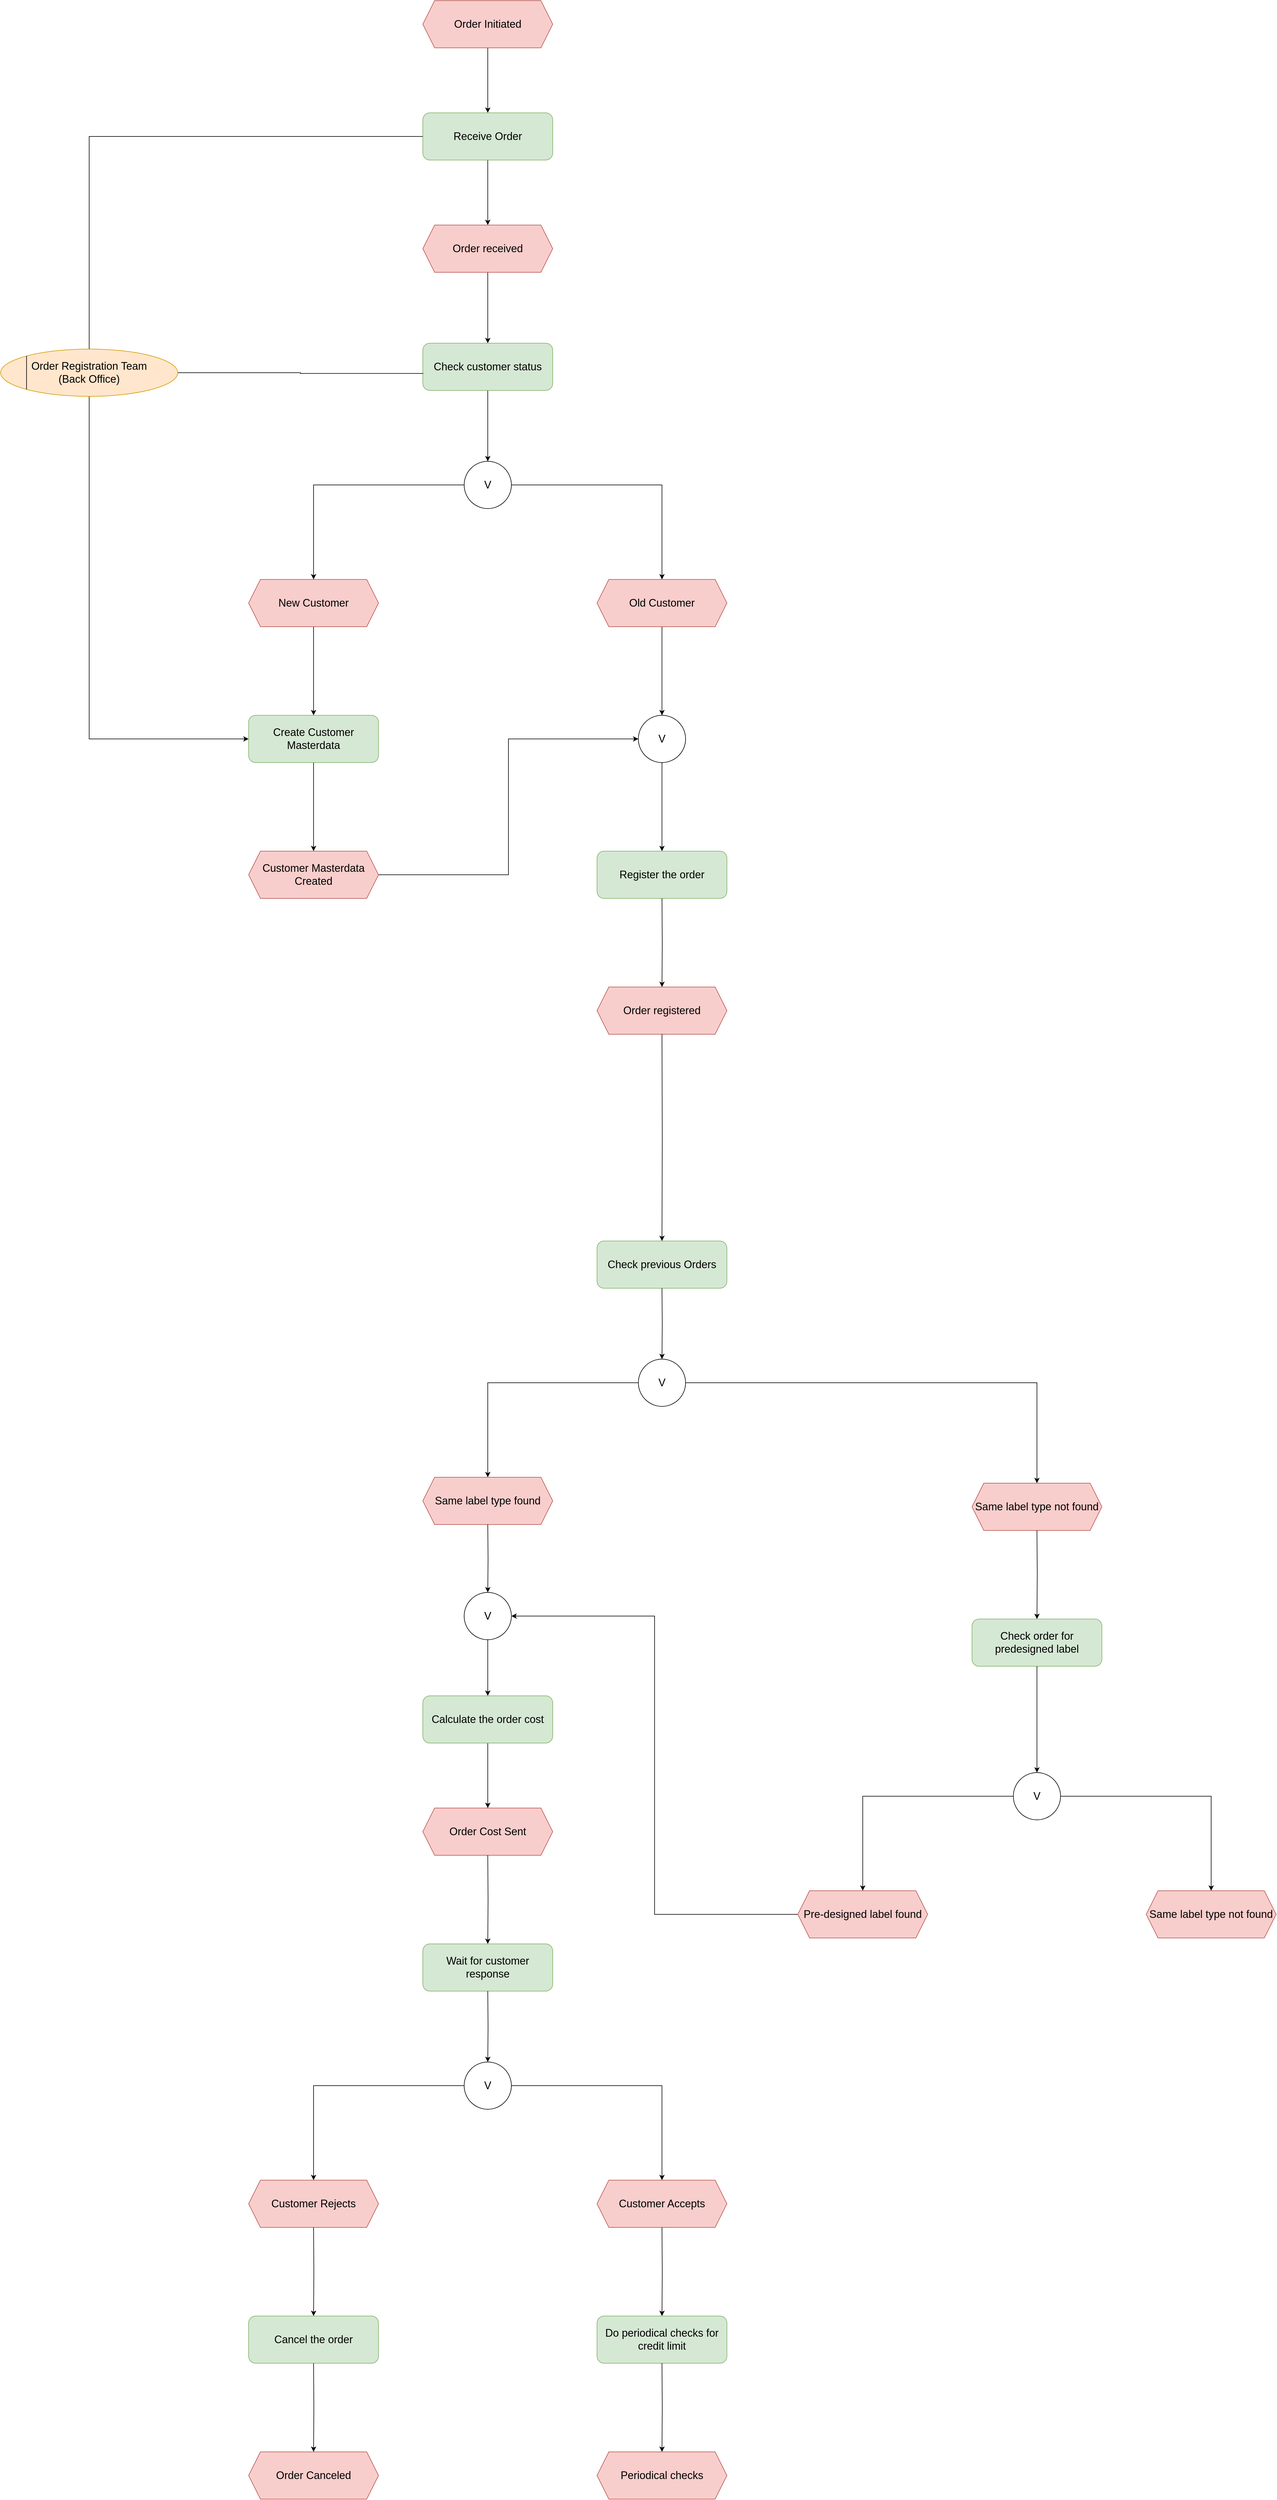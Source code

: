 <mxfile version="18.1.1" type="github"><diagram id="5tME_Iv4Cdq2cvn0iNmD" name="Page-1"><mxGraphModel dx="3546" dy="1375" grid="1" gridSize="10" guides="1" tooltips="1" connect="1" arrows="1" fold="1" page="1" pageScale="1" pageWidth="1169" pageHeight="827" math="0" shadow="0"><root><mxCell id="0"/><mxCell id="1" parent="0"/><mxCell id="wDwf3MUstX6Mv23Rje8A-1" style="edgeStyle=orthogonalEdgeStyle;rounded=0;orthogonalLoop=1;jettySize=auto;html=1;exitX=0.5;exitY=1;exitDx=0;exitDy=0;entryX=0.5;entryY=0;entryDx=0;entryDy=0;" parent="1" source="wDwf3MUstX6Mv23Rje8A-2" target="wDwf3MUstX6Mv23Rje8A-4" edge="1"><mxGeometry relative="1" as="geometry"/></mxCell><mxCell id="wDwf3MUstX6Mv23Rje8A-2" value="&lt;font style=&quot;font-size: 18px&quot;&gt;Order Initiated&lt;/font&gt;" style="shape=hexagon;perimeter=hexagonPerimeter2;whiteSpace=wrap;html=1;fixedSize=1;fillColor=#f8cecc;strokeColor=#b85450;" parent="1" vertex="1"><mxGeometry x="475" y="200" width="220" height="80" as="geometry"/></mxCell><mxCell id="wDwf3MUstX6Mv23Rje8A-3" style="edgeStyle=orthogonalEdgeStyle;rounded=0;orthogonalLoop=1;jettySize=auto;html=1;exitX=0.5;exitY=1;exitDx=0;exitDy=0;entryX=0.5;entryY=0;entryDx=0;entryDy=0;" parent="1" source="wDwf3MUstX6Mv23Rje8A-4" target="wDwf3MUstX6Mv23Rje8A-6" edge="1"><mxGeometry relative="1" as="geometry"/></mxCell><mxCell id="wDwf3MUstX6Mv23Rje8A-4" value="&lt;font style=&quot;font-size: 18px&quot;&gt;Receive Order&lt;/font&gt;" style="rounded=1;whiteSpace=wrap;html=1;fillColor=#d5e8d4;strokeColor=#82b366;" parent="1" vertex="1"><mxGeometry x="475" y="390" width="220" height="80" as="geometry"/></mxCell><mxCell id="wDwf3MUstX6Mv23Rje8A-11" style="edgeStyle=orthogonalEdgeStyle;rounded=0;orthogonalLoop=1;jettySize=auto;html=1;exitX=0.5;exitY=1;exitDx=0;exitDy=0;entryX=0.5;entryY=0;entryDx=0;entryDy=0;" parent="1" source="wDwf3MUstX6Mv23Rje8A-6" target="wDwf3MUstX6Mv23Rje8A-8" edge="1"><mxGeometry relative="1" as="geometry"/></mxCell><mxCell id="wDwf3MUstX6Mv23Rje8A-6" value="&lt;font style=&quot;font-size: 18px&quot;&gt;Order received&lt;/font&gt;" style="shape=hexagon;perimeter=hexagonPerimeter2;whiteSpace=wrap;html=1;fixedSize=1;fillColor=#f8cecc;strokeColor=#b85450;" parent="1" vertex="1"><mxGeometry x="475" y="580" width="220" height="80" as="geometry"/></mxCell><mxCell id="wDwf3MUstX6Mv23Rje8A-13" style="edgeStyle=orthogonalEdgeStyle;rounded=0;orthogonalLoop=1;jettySize=auto;html=1;exitX=0.5;exitY=1;exitDx=0;exitDy=0;entryX=0.5;entryY=0;entryDx=0;entryDy=0;fontSize=18;" parent="1" source="wDwf3MUstX6Mv23Rje8A-8" target="wDwf3MUstX6Mv23Rje8A-12" edge="1"><mxGeometry relative="1" as="geometry"/></mxCell><mxCell id="wDwf3MUstX6Mv23Rje8A-8" value="&lt;font style=&quot;font-size: 18px&quot;&gt;Check customer status&lt;/font&gt;" style="rounded=1;whiteSpace=wrap;html=1;fillColor=#d5e8d4;strokeColor=#82b366;" parent="1" vertex="1"><mxGeometry x="475" y="780" width="220" height="80" as="geometry"/></mxCell><mxCell id="wDwf3MUstX6Mv23Rje8A-16" style="edgeStyle=orthogonalEdgeStyle;rounded=0;orthogonalLoop=1;jettySize=auto;html=1;exitX=0;exitY=0.5;exitDx=0;exitDy=0;entryX=0.5;entryY=0;entryDx=0;entryDy=0;fontSize=18;" parent="1" source="wDwf3MUstX6Mv23Rje8A-12" target="wDwf3MUstX6Mv23Rje8A-14" edge="1"><mxGeometry relative="1" as="geometry"/></mxCell><mxCell id="wDwf3MUstX6Mv23Rje8A-17" style="edgeStyle=orthogonalEdgeStyle;rounded=0;orthogonalLoop=1;jettySize=auto;html=1;exitX=1;exitY=0.5;exitDx=0;exitDy=0;entryX=0.5;entryY=0;entryDx=0;entryDy=0;fontSize=18;" parent="1" source="wDwf3MUstX6Mv23Rje8A-12" target="wDwf3MUstX6Mv23Rje8A-15" edge="1"><mxGeometry relative="1" as="geometry"/></mxCell><mxCell id="wDwf3MUstX6Mv23Rje8A-12" value="&lt;font style=&quot;font-size: 18px&quot;&gt;V&lt;/font&gt;" style="ellipse;whiteSpace=wrap;html=1;aspect=fixed;" parent="1" vertex="1"><mxGeometry x="545" y="980" width="80" height="80" as="geometry"/></mxCell><mxCell id="wDwf3MUstX6Mv23Rje8A-19" style="edgeStyle=orthogonalEdgeStyle;rounded=0;orthogonalLoop=1;jettySize=auto;html=1;exitX=0.5;exitY=1;exitDx=0;exitDy=0;entryX=0.5;entryY=0;entryDx=0;entryDy=0;fontSize=18;" parent="1" source="wDwf3MUstX6Mv23Rje8A-14" target="wDwf3MUstX6Mv23Rje8A-18" edge="1"><mxGeometry relative="1" as="geometry"/></mxCell><mxCell id="wDwf3MUstX6Mv23Rje8A-14" value="&lt;font style=&quot;font-size: 18px&quot;&gt;New Customer&lt;/font&gt;" style="shape=hexagon;perimeter=hexagonPerimeter2;whiteSpace=wrap;html=1;fixedSize=1;fillColor=#f8cecc;strokeColor=#b85450;" parent="1" vertex="1"><mxGeometry x="180" y="1180" width="220" height="80" as="geometry"/></mxCell><mxCell id="wDwf3MUstX6Mv23Rje8A-23" style="edgeStyle=orthogonalEdgeStyle;rounded=0;orthogonalLoop=1;jettySize=auto;html=1;exitX=0.5;exitY=1;exitDx=0;exitDy=0;entryX=0.5;entryY=0;entryDx=0;entryDy=0;fontSize=18;" parent="1" source="wDwf3MUstX6Mv23Rje8A-15" target="wDwf3MUstX6Mv23Rje8A-22" edge="1"><mxGeometry relative="1" as="geometry"/></mxCell><mxCell id="wDwf3MUstX6Mv23Rje8A-15" value="&lt;font style=&quot;font-size: 18px&quot;&gt;Old Customer&lt;/font&gt;" style="shape=hexagon;perimeter=hexagonPerimeter2;whiteSpace=wrap;html=1;fixedSize=1;fillColor=#f8cecc;strokeColor=#b85450;" parent="1" vertex="1"><mxGeometry x="770" y="1180" width="220" height="80" as="geometry"/></mxCell><mxCell id="wDwf3MUstX6Mv23Rje8A-21" style="edgeStyle=orthogonalEdgeStyle;rounded=0;orthogonalLoop=1;jettySize=auto;html=1;exitX=0.5;exitY=1;exitDx=0;exitDy=0;entryX=0.5;entryY=0;entryDx=0;entryDy=0;fontSize=18;" parent="1" source="wDwf3MUstX6Mv23Rje8A-18" target="wDwf3MUstX6Mv23Rje8A-20" edge="1"><mxGeometry relative="1" as="geometry"/></mxCell><mxCell id="wDwf3MUstX6Mv23Rje8A-18" value="&lt;font style=&quot;font-size: 18px&quot;&gt;Create Customer Masterdata&lt;/font&gt;" style="rounded=1;whiteSpace=wrap;html=1;fillColor=#d5e8d4;strokeColor=#82b366;" parent="1" vertex="1"><mxGeometry x="180" y="1410" width="220" height="80" as="geometry"/></mxCell><mxCell id="wDwf3MUstX6Mv23Rje8A-26" style="edgeStyle=orthogonalEdgeStyle;rounded=0;orthogonalLoop=1;jettySize=auto;html=1;exitX=1;exitY=0.5;exitDx=0;exitDy=0;entryX=0;entryY=0.5;entryDx=0;entryDy=0;fontSize=18;" parent="1" source="wDwf3MUstX6Mv23Rje8A-20" target="wDwf3MUstX6Mv23Rje8A-22" edge="1"><mxGeometry relative="1" as="geometry"/></mxCell><mxCell id="wDwf3MUstX6Mv23Rje8A-20" value="&lt;font style=&quot;font-size: 18px&quot;&gt;Customer Masterdata Created&lt;/font&gt;" style="shape=hexagon;perimeter=hexagonPerimeter2;whiteSpace=wrap;html=1;fixedSize=1;fillColor=#f8cecc;strokeColor=#b85450;" parent="1" vertex="1"><mxGeometry x="180" y="1640" width="220" height="80" as="geometry"/></mxCell><mxCell id="wDwf3MUstX6Mv23Rje8A-28" style="edgeStyle=orthogonalEdgeStyle;rounded=0;orthogonalLoop=1;jettySize=auto;html=1;exitX=0.5;exitY=1;exitDx=0;exitDy=0;entryX=0.5;entryY=0;entryDx=0;entryDy=0;fontSize=18;" parent="1" source="wDwf3MUstX6Mv23Rje8A-22" target="wDwf3MUstX6Mv23Rje8A-27" edge="1"><mxGeometry relative="1" as="geometry"/></mxCell><mxCell id="wDwf3MUstX6Mv23Rje8A-22" value="&lt;font style=&quot;font-size: 18px&quot;&gt;V&lt;/font&gt;" style="ellipse;whiteSpace=wrap;html=1;aspect=fixed;" parent="1" vertex="1"><mxGeometry x="840" y="1410" width="80" height="80" as="geometry"/></mxCell><mxCell id="wDwf3MUstX6Mv23Rje8A-27" value="&lt;font style=&quot;font-size: 18px&quot;&gt;Register the order&lt;/font&gt;" style="rounded=1;whiteSpace=wrap;html=1;fillColor=#d5e8d4;strokeColor=#82b366;" parent="1" vertex="1"><mxGeometry x="770" y="1640" width="220" height="80" as="geometry"/></mxCell><mxCell id="wDwf3MUstX6Mv23Rje8A-30" style="edgeStyle=orthogonalEdgeStyle;rounded=0;orthogonalLoop=1;jettySize=auto;html=1;exitX=0.5;exitY=1;exitDx=0;exitDy=0;entryX=0.5;entryY=0;entryDx=0;entryDy=0;fontSize=18;" parent="1" target="wDwf3MUstX6Mv23Rje8A-31" edge="1"><mxGeometry relative="1" as="geometry"><mxPoint x="880" y="1720" as="sourcePoint"/></mxGeometry></mxCell><mxCell id="wDwf3MUstX6Mv23Rje8A-31" value="&lt;font style=&quot;font-size: 18px&quot;&gt;Order registered&lt;/font&gt;" style="shape=hexagon;perimeter=hexagonPerimeter2;whiteSpace=wrap;html=1;fixedSize=1;fillColor=#f8cecc;strokeColor=#b85450;" parent="1" vertex="1"><mxGeometry x="770" y="1870" width="220" height="80" as="geometry"/></mxCell><mxCell id="wDwf3MUstX6Mv23Rje8A-33" value="&lt;span style=&quot;font-size: 18px&quot;&gt;Check previous Orders&lt;/span&gt;" style="rounded=1;whiteSpace=wrap;html=1;fillColor=#d5e8d4;strokeColor=#82b366;" parent="1" vertex="1"><mxGeometry x="770" y="2300" width="220" height="80" as="geometry"/></mxCell><mxCell id="wDwf3MUstX6Mv23Rje8A-37" style="edgeStyle=orthogonalEdgeStyle;rounded=0;orthogonalLoop=1;jettySize=auto;html=1;exitX=0.5;exitY=1;exitDx=0;exitDy=0;entryX=0.5;entryY=0;entryDx=0;entryDy=0;fontSize=18;" parent="1" target="wDwf3MUstX6Mv23Rje8A-40" edge="1"><mxGeometry relative="1" as="geometry"><mxPoint x="880.0" y="2380" as="sourcePoint"/></mxGeometry></mxCell><mxCell id="wDwf3MUstX6Mv23Rje8A-38" style="edgeStyle=orthogonalEdgeStyle;rounded=0;orthogonalLoop=1;jettySize=auto;html=1;exitX=0;exitY=0.5;exitDx=0;exitDy=0;entryX=0.5;entryY=0;entryDx=0;entryDy=0;fontSize=18;" parent="1" source="wDwf3MUstX6Mv23Rje8A-40" target="wDwf3MUstX6Mv23Rje8A-41" edge="1"><mxGeometry relative="1" as="geometry"/></mxCell><mxCell id="wDwf3MUstX6Mv23Rje8A-39" style="edgeStyle=orthogonalEdgeStyle;rounded=0;orthogonalLoop=1;jettySize=auto;html=1;exitX=1;exitY=0.5;exitDx=0;exitDy=0;entryX=0.5;entryY=0;entryDx=0;entryDy=0;fontSize=18;" parent="1" source="wDwf3MUstX6Mv23Rje8A-40" target="wDwf3MUstX6Mv23Rje8A-42" edge="1"><mxGeometry relative="1" as="geometry"><mxPoint x="1260.0" y="2550" as="sourcePoint"/></mxGeometry></mxCell><mxCell id="wDwf3MUstX6Mv23Rje8A-40" value="&lt;font style=&quot;font-size: 18px&quot;&gt;V&lt;/font&gt;" style="ellipse;whiteSpace=wrap;html=1;aspect=fixed;" parent="1" vertex="1"><mxGeometry x="840" y="2500" width="80" height="80" as="geometry"/></mxCell><mxCell id="wDwf3MUstX6Mv23Rje8A-41" value="&lt;font size=&quot;4&quot;&gt;Same label type found&lt;/font&gt;" style="shape=hexagon;perimeter=hexagonPerimeter2;whiteSpace=wrap;html=1;fixedSize=1;fillColor=#f8cecc;strokeColor=#b85450;" parent="1" vertex="1"><mxGeometry x="475" y="2700" width="220" height="80" as="geometry"/></mxCell><mxCell id="wDwf3MUstX6Mv23Rje8A-42" value="&lt;font style=&quot;font-size: 18px&quot;&gt;Same label type not found&lt;/font&gt;" style="shape=hexagon;perimeter=hexagonPerimeter2;whiteSpace=wrap;html=1;fixedSize=1;fillColor=#f8cecc;strokeColor=#b85450;" parent="1" vertex="1"><mxGeometry x="1405" y="2710" width="220" height="80" as="geometry"/></mxCell><mxCell id="wDwf3MUstX6Mv23Rje8A-43" style="edgeStyle=orthogonalEdgeStyle;rounded=0;orthogonalLoop=1;jettySize=auto;html=1;exitX=0.5;exitY=1;exitDx=0;exitDy=0;entryX=0.5;entryY=0;entryDx=0;entryDy=0;fontSize=18;" parent="1" target="wDwf3MUstX6Mv23Rje8A-44" edge="1"><mxGeometry relative="1" as="geometry"><mxPoint x="1515.0" y="2790" as="sourcePoint"/></mxGeometry></mxCell><mxCell id="wDwf3MUstX6Mv23Rje8A-44" value="&lt;font style=&quot;font-size: 18px&quot;&gt;Check order for predesigned label&lt;/font&gt;" style="rounded=1;whiteSpace=wrap;html=1;fillColor=#d5e8d4;strokeColor=#82b366;" parent="1" vertex="1"><mxGeometry x="1405" y="2940" width="220" height="80" as="geometry"/></mxCell><mxCell id="wDwf3MUstX6Mv23Rje8A-47" style="edgeStyle=orthogonalEdgeStyle;rounded=0;orthogonalLoop=1;jettySize=auto;html=1;exitX=0.5;exitY=1;exitDx=0;exitDy=0;entryX=0.5;entryY=0;entryDx=0;entryDy=0;fontSize=18;" parent="1" target="3kbX1bf6PnozNMtrNUod-8" edge="1"><mxGeometry relative="1" as="geometry"><mxPoint x="585" y="2780" as="sourcePoint"/></mxGeometry></mxCell><mxCell id="3kbX1bf6PnozNMtrNUod-11" style="edgeStyle=orthogonalEdgeStyle;rounded=0;orthogonalLoop=1;jettySize=auto;html=1;exitX=0.5;exitY=1;exitDx=0;exitDy=0;entryX=0.5;entryY=0;entryDx=0;entryDy=0;" edge="1" parent="1" source="wDwf3MUstX6Mv23Rje8A-48" target="wDwf3MUstX6Mv23Rje8A-50"><mxGeometry relative="1" as="geometry"/></mxCell><mxCell id="wDwf3MUstX6Mv23Rje8A-48" value="&lt;font style=&quot;font-size: 18px&quot;&gt;Calculate the order cost&lt;/font&gt;" style="rounded=1;whiteSpace=wrap;html=1;fillColor=#d5e8d4;strokeColor=#82b366;" parent="1" vertex="1"><mxGeometry x="475" y="3070" width="220" height="80" as="geometry"/></mxCell><mxCell id="wDwf3MUstX6Mv23Rje8A-50" value="&lt;font style=&quot;font-size: 18px&quot;&gt;Order Cost Sent&lt;/font&gt;" style="shape=hexagon;perimeter=hexagonPerimeter2;whiteSpace=wrap;html=1;fixedSize=1;fillColor=#f8cecc;strokeColor=#b85450;" parent="1" vertex="1"><mxGeometry x="475" y="3260" width="220" height="80" as="geometry"/></mxCell><mxCell id="wDwf3MUstX6Mv23Rje8A-51" style="edgeStyle=orthogonalEdgeStyle;rounded=0;orthogonalLoop=1;jettySize=auto;html=1;exitX=0.5;exitY=1;exitDx=0;exitDy=0;entryX=0.5;entryY=0;entryDx=0;entryDy=0;fontSize=18;" parent="1" target="wDwf3MUstX6Mv23Rje8A-52" edge="1"><mxGeometry relative="1" as="geometry"><mxPoint x="585.0" y="3340" as="sourcePoint"/></mxGeometry></mxCell><mxCell id="wDwf3MUstX6Mv23Rje8A-52" value="&lt;font style=&quot;font-size: 18px;&quot;&gt;Wait for customer response&lt;/font&gt;" style="rounded=1;whiteSpace=wrap;html=1;fillColor=#d5e8d4;strokeColor=#82b366;" parent="1" vertex="1"><mxGeometry x="475" y="3490" width="220" height="80" as="geometry"/></mxCell><mxCell id="wDwf3MUstX6Mv23Rje8A-53" style="edgeStyle=orthogonalEdgeStyle;rounded=0;orthogonalLoop=1;jettySize=auto;html=1;exitX=0.5;exitY=1;exitDx=0;exitDy=0;entryX=0.5;entryY=0;entryDx=0;entryDy=0;fontSize=18;" parent="1" target="wDwf3MUstX6Mv23Rje8A-56" edge="1"><mxGeometry relative="1" as="geometry"><mxPoint x="585.0" y="3570" as="sourcePoint"/></mxGeometry></mxCell><mxCell id="wDwf3MUstX6Mv23Rje8A-54" style="edgeStyle=orthogonalEdgeStyle;rounded=0;orthogonalLoop=1;jettySize=auto;html=1;exitX=0;exitY=0.5;exitDx=0;exitDy=0;entryX=0.5;entryY=0;entryDx=0;entryDy=0;fontSize=18;" parent="1" source="wDwf3MUstX6Mv23Rje8A-56" target="wDwf3MUstX6Mv23Rje8A-57" edge="1"><mxGeometry relative="1" as="geometry"/></mxCell><mxCell id="wDwf3MUstX6Mv23Rje8A-55" style="edgeStyle=orthogonalEdgeStyle;rounded=0;orthogonalLoop=1;jettySize=auto;html=1;exitX=1;exitY=0.5;exitDx=0;exitDy=0;entryX=0.5;entryY=0;entryDx=0;entryDy=0;fontSize=18;" parent="1" source="wDwf3MUstX6Mv23Rje8A-56" target="wDwf3MUstX6Mv23Rje8A-58" edge="1"><mxGeometry relative="1" as="geometry"/></mxCell><mxCell id="wDwf3MUstX6Mv23Rje8A-56" value="&lt;font style=&quot;font-size: 18px&quot;&gt;V&lt;/font&gt;" style="ellipse;whiteSpace=wrap;html=1;aspect=fixed;" parent="1" vertex="1"><mxGeometry x="545" y="3690" width="80" height="80" as="geometry"/></mxCell><mxCell id="wDwf3MUstX6Mv23Rje8A-57" value="&lt;font style=&quot;font-size: 18px&quot;&gt;Customer Rejects&lt;/font&gt;" style="shape=hexagon;perimeter=hexagonPerimeter2;whiteSpace=wrap;html=1;fixedSize=1;fillColor=#f8cecc;strokeColor=#b85450;" parent="1" vertex="1"><mxGeometry x="180" y="3890" width="220" height="80" as="geometry"/></mxCell><mxCell id="wDwf3MUstX6Mv23Rje8A-58" value="&lt;font style=&quot;font-size: 18px&quot;&gt;Customer Accepts&lt;/font&gt;" style="shape=hexagon;perimeter=hexagonPerimeter2;whiteSpace=wrap;html=1;fixedSize=1;fillColor=#f8cecc;strokeColor=#b85450;" parent="1" vertex="1"><mxGeometry x="770" y="3890" width="220" height="80" as="geometry"/></mxCell><mxCell id="wDwf3MUstX6Mv23Rje8A-59" style="edgeStyle=orthogonalEdgeStyle;rounded=0;orthogonalLoop=1;jettySize=auto;html=1;exitX=0.5;exitY=1;exitDx=0;exitDy=0;entryX=0.5;entryY=0;entryDx=0;entryDy=0;fontSize=18;" parent="1" target="wDwf3MUstX6Mv23Rje8A-60" edge="1"><mxGeometry relative="1" as="geometry"><mxPoint x="290.0" y="3970" as="sourcePoint"/></mxGeometry></mxCell><mxCell id="wDwf3MUstX6Mv23Rje8A-60" value="&lt;font style=&quot;font-size: 18px&quot;&gt;Cancel the order&lt;/font&gt;" style="rounded=1;whiteSpace=wrap;html=1;fillColor=#d5e8d4;strokeColor=#82b366;" parent="1" vertex="1"><mxGeometry x="180" y="4120" width="220" height="80" as="geometry"/></mxCell><mxCell id="wDwf3MUstX6Mv23Rje8A-61" style="edgeStyle=orthogonalEdgeStyle;rounded=0;orthogonalLoop=1;jettySize=auto;html=1;exitX=0.5;exitY=1;exitDx=0;exitDy=0;entryX=0.5;entryY=0;entryDx=0;entryDy=0;fontSize=18;" parent="1" target="wDwf3MUstX6Mv23Rje8A-62" edge="1"><mxGeometry relative="1" as="geometry"><mxPoint x="290.0" y="4200" as="sourcePoint"/></mxGeometry></mxCell><mxCell id="wDwf3MUstX6Mv23Rje8A-62" value="&lt;font style=&quot;font-size: 18px&quot;&gt;Order Canceled&lt;/font&gt;" style="shape=hexagon;perimeter=hexagonPerimeter2;whiteSpace=wrap;html=1;fixedSize=1;fillColor=#f8cecc;strokeColor=#b85450;" parent="1" vertex="1"><mxGeometry x="180" y="4350" width="220" height="80" as="geometry"/></mxCell><mxCell id="wDwf3MUstX6Mv23Rje8A-63" style="edgeStyle=orthogonalEdgeStyle;rounded=0;orthogonalLoop=1;jettySize=auto;html=1;exitX=0.5;exitY=1;exitDx=0;exitDy=0;entryX=0.5;entryY=0;entryDx=0;entryDy=0;fontSize=18;" parent="1" target="wDwf3MUstX6Mv23Rje8A-64" edge="1"><mxGeometry relative="1" as="geometry"><mxPoint x="880" y="3970" as="sourcePoint"/></mxGeometry></mxCell><mxCell id="wDwf3MUstX6Mv23Rje8A-64" value="&lt;font style=&quot;font-size: 18px&quot;&gt;Do periodical checks for credit limit&lt;/font&gt;" style="rounded=1;whiteSpace=wrap;html=1;fillColor=#d5e8d4;strokeColor=#82b366;" parent="1" vertex="1"><mxGeometry x="770" y="4120" width="220" height="80" as="geometry"/></mxCell><mxCell id="wDwf3MUstX6Mv23Rje8A-65" style="edgeStyle=orthogonalEdgeStyle;rounded=0;orthogonalLoop=1;jettySize=auto;html=1;exitX=0.5;exitY=1;exitDx=0;exitDy=0;entryX=0.5;entryY=0;entryDx=0;entryDy=0;fontSize=18;" parent="1" target="wDwf3MUstX6Mv23Rje8A-66" edge="1"><mxGeometry relative="1" as="geometry"><mxPoint x="880" y="4200" as="sourcePoint"/></mxGeometry></mxCell><mxCell id="wDwf3MUstX6Mv23Rje8A-66" value="&lt;font style=&quot;font-size: 18px&quot;&gt;Periodical checks&lt;/font&gt;" style="shape=hexagon;perimeter=hexagonPerimeter2;whiteSpace=wrap;html=1;fixedSize=1;fillColor=#f8cecc;strokeColor=#b85450;" parent="1" vertex="1"><mxGeometry x="770" y="4350" width="220" height="80" as="geometry"/></mxCell><mxCell id="wDwf3MUstX6Mv23Rje8A-67" style="edgeStyle=orthogonalEdgeStyle;rounded=0;orthogonalLoop=1;jettySize=auto;html=1;exitX=0.5;exitY=1;exitDx=0;exitDy=0;entryX=0.5;entryY=0;entryDx=0;entryDy=0;fontSize=18;" parent="1" target="wDwf3MUstX6Mv23Rje8A-33" edge="1"><mxGeometry relative="1" as="geometry"><mxPoint x="880" y="1950" as="sourcePoint"/><mxPoint x="880.0" y="2070" as="targetPoint"/></mxGeometry></mxCell><mxCell id="wDwf3MUstX6Mv23Rje8A-79" style="edgeStyle=orthogonalEdgeStyle;rounded=0;orthogonalLoop=1;jettySize=auto;html=1;exitX=1;exitY=0.5;exitDx=0;exitDy=0;entryX=0.003;entryY=0.641;entryDx=0;entryDy=0;entryPerimeter=0;fontSize=18;endArrow=none;endFill=0;" parent="1" source="wDwf3MUstX6Mv23Rje8A-71" target="wDwf3MUstX6Mv23Rje8A-8" edge="1"><mxGeometry relative="1" as="geometry"/></mxCell><mxCell id="wDwf3MUstX6Mv23Rje8A-80" style="edgeStyle=orthogonalEdgeStyle;rounded=0;orthogonalLoop=1;jettySize=auto;html=1;exitX=0.5;exitY=0;exitDx=0;exitDy=0;entryX=0;entryY=0.5;entryDx=0;entryDy=0;fontSize=18;endArrow=none;endFill=0;" parent="1" source="wDwf3MUstX6Mv23Rje8A-71" target="wDwf3MUstX6Mv23Rje8A-4" edge="1"><mxGeometry relative="1" as="geometry"/></mxCell><mxCell id="3kbX1bf6PnozNMtrNUod-1" style="edgeStyle=orthogonalEdgeStyle;rounded=0;orthogonalLoop=1;jettySize=auto;html=1;exitX=0.5;exitY=1;exitDx=0;exitDy=0;entryX=0;entryY=0.5;entryDx=0;entryDy=0;" edge="1" parent="1" source="wDwf3MUstX6Mv23Rje8A-71" target="wDwf3MUstX6Mv23Rje8A-18"><mxGeometry relative="1" as="geometry"/></mxCell><mxCell id="wDwf3MUstX6Mv23Rje8A-71" value="Order Registration Team&lt;br&gt;(Back Office)" style="ellipse;whiteSpace=wrap;html=1;fontSize=18;fillColor=#ffe6cc;strokeColor=#d79b00;" parent="1" vertex="1"><mxGeometry x="-240" y="790" width="300" height="80" as="geometry"/></mxCell><mxCell id="wDwf3MUstX6Mv23Rje8A-72" value="" style="endArrow=none;html=1;rounded=0;fontSize=18;entryX=0;entryY=0;entryDx=0;entryDy=0;exitX=0;exitY=1;exitDx=0;exitDy=0;" parent="1" source="wDwf3MUstX6Mv23Rje8A-71" target="wDwf3MUstX6Mv23Rje8A-71" edge="1"><mxGeometry width="50" height="50" relative="1" as="geometry"><mxPoint x="1160" y="590" as="sourcePoint"/><mxPoint x="1210" y="540" as="targetPoint"/></mxGeometry></mxCell><mxCell id="3kbX1bf6PnozNMtrNUod-2" style="edgeStyle=orthogonalEdgeStyle;rounded=0;orthogonalLoop=1;jettySize=auto;html=1;exitX=0.5;exitY=1;exitDx=0;exitDy=0;entryX=0.5;entryY=0;entryDx=0;entryDy=0;fontSize=18;" edge="1" target="3kbX1bf6PnozNMtrNUod-5" parent="1" source="wDwf3MUstX6Mv23Rje8A-44"><mxGeometry relative="1" as="geometry"><mxPoint x="1575.0" y="3080" as="sourcePoint"/></mxGeometry></mxCell><mxCell id="3kbX1bf6PnozNMtrNUod-3" style="edgeStyle=orthogonalEdgeStyle;rounded=0;orthogonalLoop=1;jettySize=auto;html=1;exitX=0;exitY=0.5;exitDx=0;exitDy=0;entryX=0.5;entryY=0;entryDx=0;entryDy=0;fontSize=18;" edge="1" source="3kbX1bf6PnozNMtrNUod-5" target="3kbX1bf6PnozNMtrNUod-6" parent="1"><mxGeometry relative="1" as="geometry"/></mxCell><mxCell id="3kbX1bf6PnozNMtrNUod-4" style="edgeStyle=orthogonalEdgeStyle;rounded=0;orthogonalLoop=1;jettySize=auto;html=1;exitX=1;exitY=0.5;exitDx=0;exitDy=0;entryX=0.5;entryY=0;entryDx=0;entryDy=0;fontSize=18;" edge="1" source="3kbX1bf6PnozNMtrNUod-5" target="3kbX1bf6PnozNMtrNUod-7" parent="1"><mxGeometry relative="1" as="geometry"/></mxCell><mxCell id="3kbX1bf6PnozNMtrNUod-5" value="&lt;font style=&quot;font-size: 18px&quot;&gt;V&lt;/font&gt;" style="ellipse;whiteSpace=wrap;html=1;aspect=fixed;" vertex="1" parent="1"><mxGeometry x="1475" y="3200" width="80" height="80" as="geometry"/></mxCell><mxCell id="3kbX1bf6PnozNMtrNUod-13" style="edgeStyle=orthogonalEdgeStyle;rounded=0;orthogonalLoop=1;jettySize=auto;html=1;exitX=0;exitY=0.5;exitDx=0;exitDy=0;entryX=1;entryY=0.5;entryDx=0;entryDy=0;" edge="1" parent="1" source="3kbX1bf6PnozNMtrNUod-6" target="3kbX1bf6PnozNMtrNUod-8"><mxGeometry relative="1" as="geometry"/></mxCell><mxCell id="3kbX1bf6PnozNMtrNUod-6" value="&lt;font size=&quot;4&quot;&gt;Pre-designed&amp;nbsp;label found&lt;/font&gt;" style="shape=hexagon;perimeter=hexagonPerimeter2;whiteSpace=wrap;html=1;fixedSize=1;fillColor=#f8cecc;strokeColor=#b85450;" vertex="1" parent="1"><mxGeometry x="1110" y="3400" width="220" height="80" as="geometry"/></mxCell><mxCell id="3kbX1bf6PnozNMtrNUod-7" value="&lt;font style=&quot;font-size: 18px&quot;&gt;Same label type not found&lt;/font&gt;" style="shape=hexagon;perimeter=hexagonPerimeter2;whiteSpace=wrap;html=1;fixedSize=1;fillColor=#f8cecc;strokeColor=#b85450;" vertex="1" parent="1"><mxGeometry x="1700" y="3400" width="220" height="80" as="geometry"/></mxCell><mxCell id="3kbX1bf6PnozNMtrNUod-12" style="edgeStyle=orthogonalEdgeStyle;rounded=0;orthogonalLoop=1;jettySize=auto;html=1;exitX=0.5;exitY=1;exitDx=0;exitDy=0;entryX=0.5;entryY=0;entryDx=0;entryDy=0;" edge="1" parent="1" source="3kbX1bf6PnozNMtrNUod-8" target="wDwf3MUstX6Mv23Rje8A-48"><mxGeometry relative="1" as="geometry"/></mxCell><mxCell id="3kbX1bf6PnozNMtrNUod-8" value="&lt;font style=&quot;font-size: 18px&quot;&gt;V&lt;/font&gt;" style="ellipse;whiteSpace=wrap;html=1;aspect=fixed;" vertex="1" parent="1"><mxGeometry x="545" y="2895" width="80" height="80" as="geometry"/></mxCell></root></mxGraphModel></diagram></mxfile>